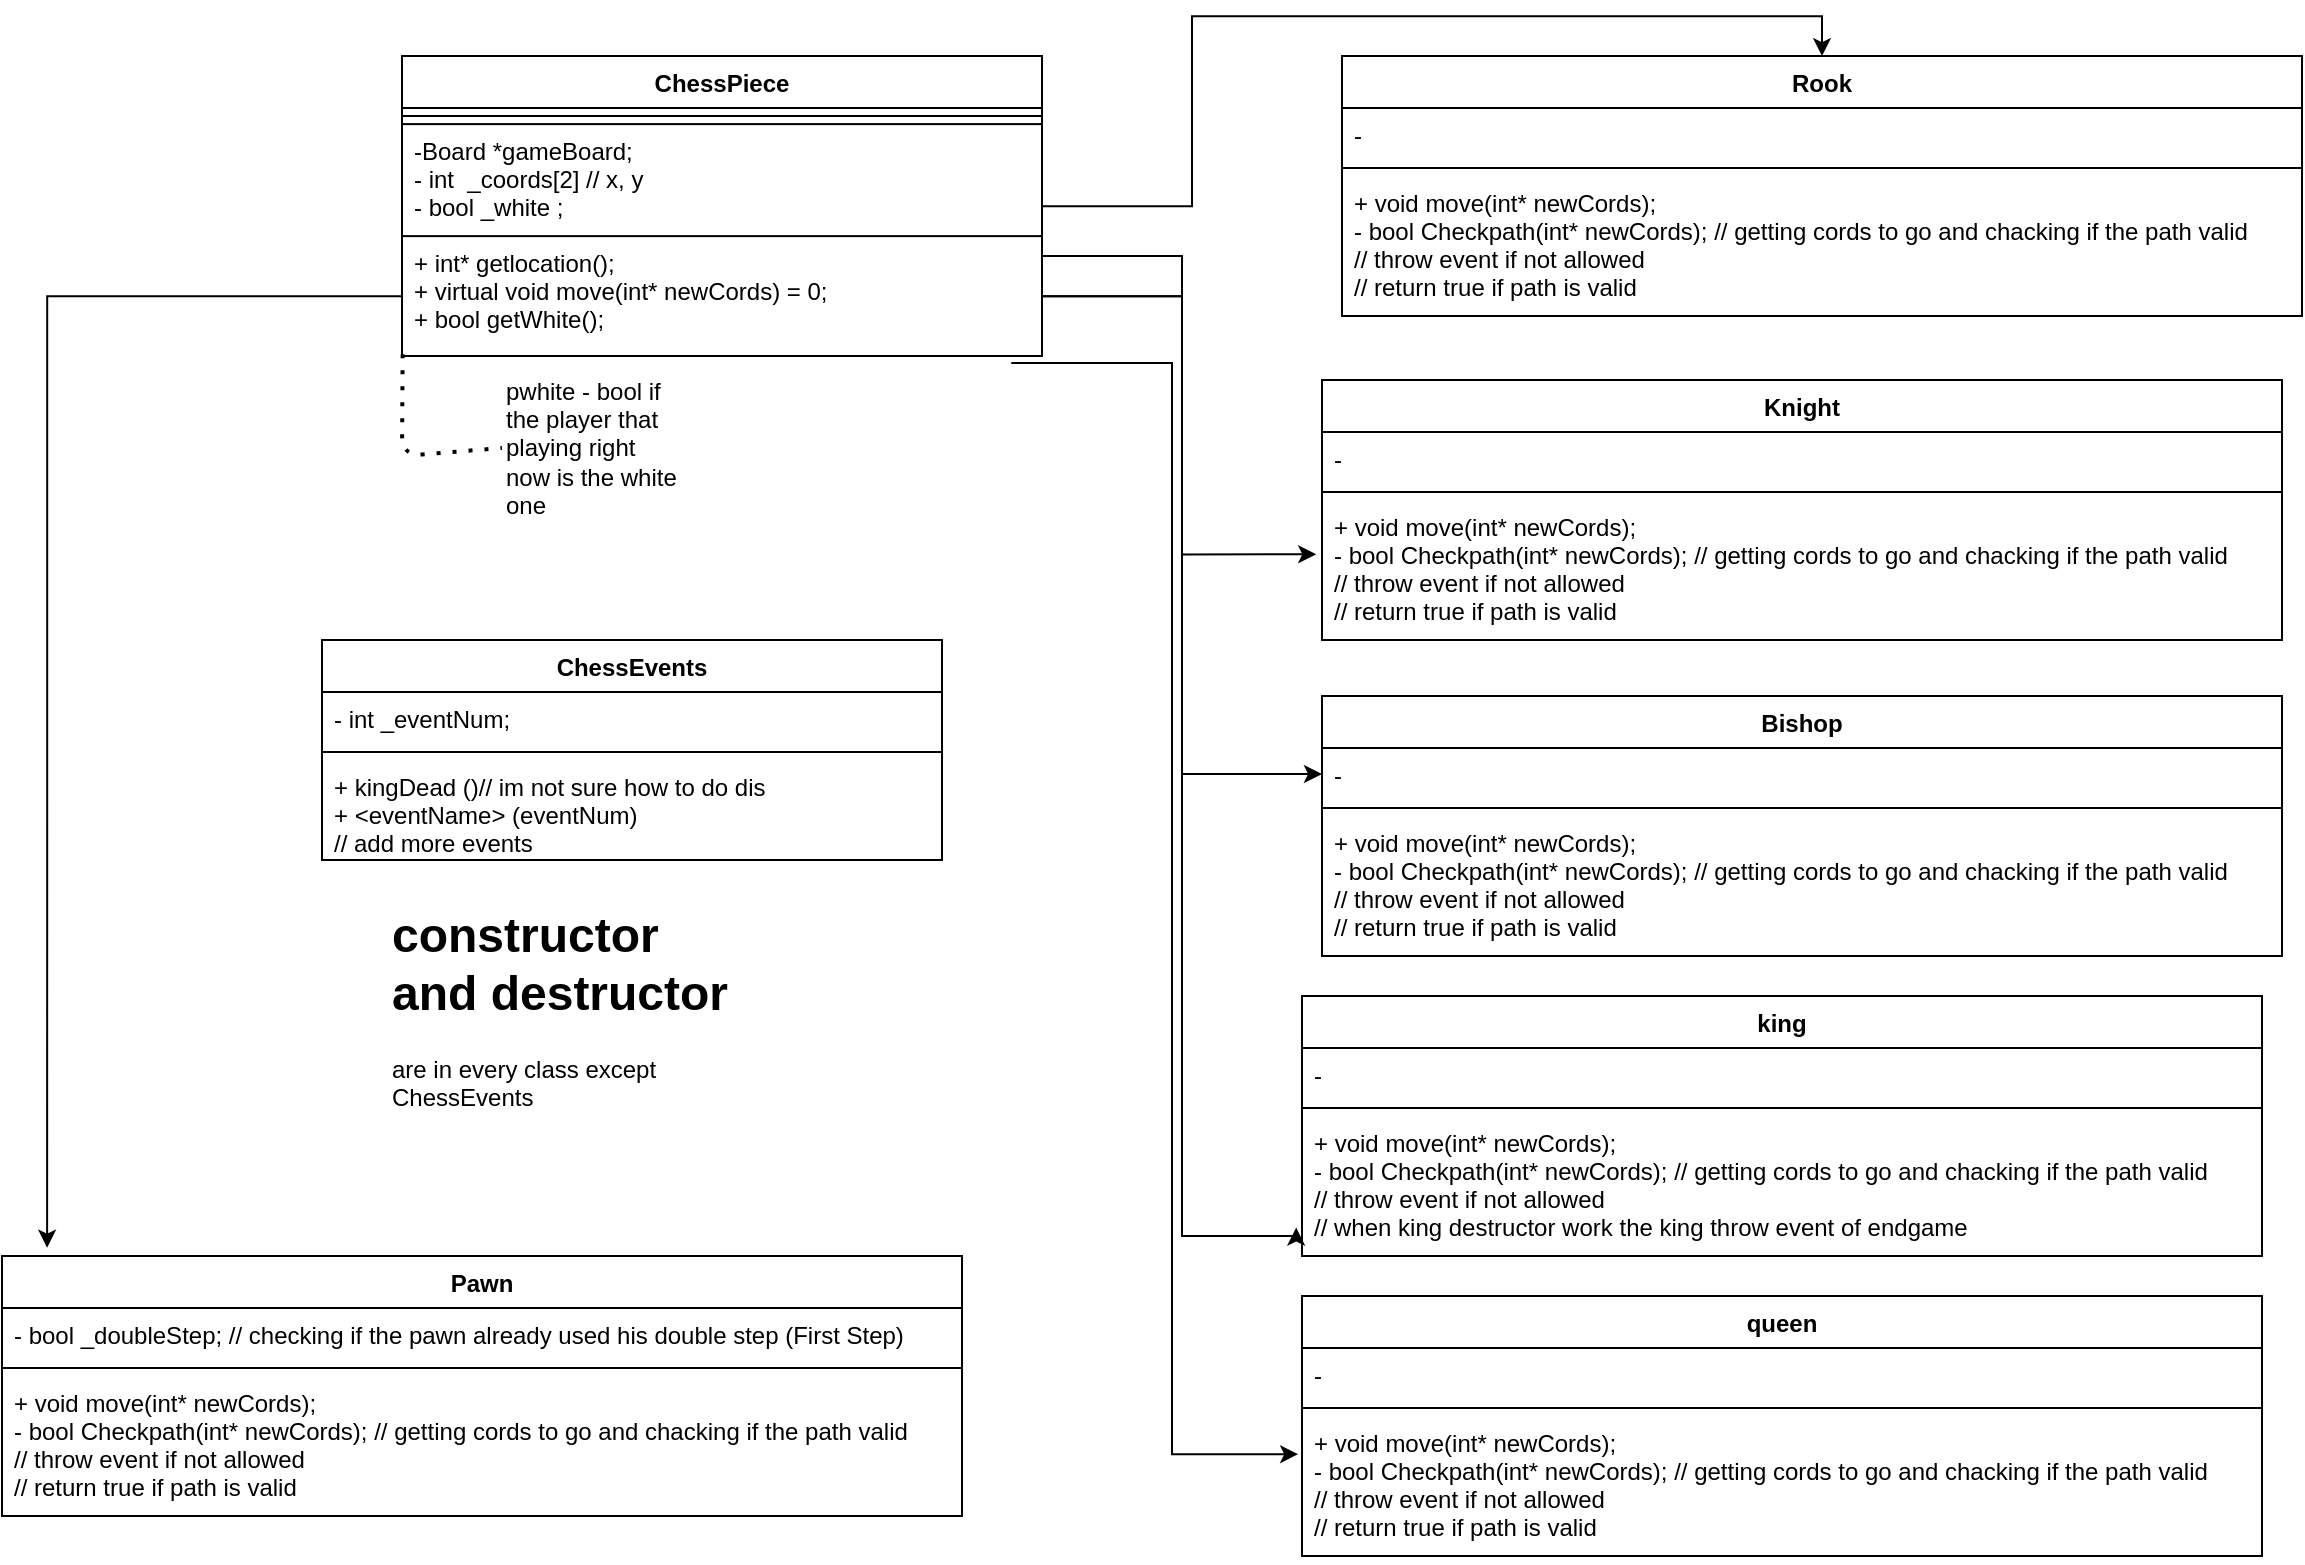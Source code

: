 <mxfile version="14.1.1" type="gitlab" pages="3">
  <diagram name="Object Chess piece" id="5f0bae14-7c28-e335-631c-24af17079c00">
    <mxGraphModel dx="2836" dy="900" grid="1" gridSize="10" guides="1" tooltips="1" connect="1" arrows="1" fold="1" page="1" pageScale="1" pageWidth="1100" pageHeight="850" background="#ffffff" math="0" shadow="0">
      <root>
        <mxCell id="0" />
        <mxCell id="1" parent="0" />
        <mxCell id="RglJ5t-KRBMed7z3Yt4i-37" style="edgeStyle=orthogonalEdgeStyle;rounded=0;orthogonalLoop=1;jettySize=auto;html=1;entryX=0.5;entryY=0;entryDx=0;entryDy=0;" parent="1" source="tPsW-EHSZQML5RoGISPa-4" target="RglJ5t-KRBMed7z3Yt4i-1" edge="1">
          <mxGeometry relative="1" as="geometry" />
        </mxCell>
        <mxCell id="tPsW-EHSZQML5RoGISPa-4" value="ChessPiece" style="swimlane;fontStyle=1;align=center;verticalAlign=top;childLayout=stackLayout;horizontal=1;startSize=26;horizontalStack=0;resizeParent=1;resizeParentMax=0;resizeLast=0;collapsible=1;marginBottom=0;rounded=0;shadow=0;glass=0;sketch=0;" parent="1" vertex="1">
          <mxGeometry x="50" y="50.06" width="320" height="150" as="geometry">
            <mxRectangle x="50" y="20" width="100" height="26" as="alternateBounds" />
          </mxGeometry>
        </mxCell>
        <mxCell id="tPsW-EHSZQML5RoGISPa-6" value="" style="line;strokeWidth=1;fillColor=none;align=left;verticalAlign=middle;spacingTop=-1;spacingLeft=3;spacingRight=3;rotatable=0;labelPosition=right;points=[];portConstraint=eastwest;" parent="tPsW-EHSZQML5RoGISPa-4" vertex="1">
          <mxGeometry y="26" width="320" height="8" as="geometry" />
        </mxCell>
        <mxCell id="tPsW-EHSZQML5RoGISPa-5" value="-Board *gameBoard;&#xa;- int  _coords[2] // x, y&#xa;- bool _white ;&#xa;" style="text;fillColor=none;align=left;verticalAlign=top;spacingLeft=4;spacingRight=4;overflow=hidden;rotatable=0;points=[[0,0.5],[1,0.5]];portConstraint=eastwest;strokeColor=#000000;" parent="tPsW-EHSZQML5RoGISPa-4" vertex="1">
          <mxGeometry y="34" width="320" height="56" as="geometry" />
        </mxCell>
        <mxCell id="tPsW-EHSZQML5RoGISPa-11" value="+ int* getlocation();&#xa;+ virtual void move(int* newCords) = 0;&#xa;+ bool getWhite();&#xa;" style="text;strokeColor=none;fillColor=none;align=left;verticalAlign=top;spacingLeft=4;spacingRight=4;overflow=hidden;rotatable=0;points=[[0,0.5],[1,0.5]];portConstraint=eastwest;" parent="tPsW-EHSZQML5RoGISPa-4" vertex="1">
          <mxGeometry y="90" width="320" height="60" as="geometry" />
        </mxCell>
        <mxCell id="tPsW-EHSZQML5RoGISPa-9" value="pwhite - bool if the player that playing right now is the white one" style="text;html=1;align=left;verticalAlign=middle;whiteSpace=wrap;rounded=0;shadow=0;glass=0;sketch=0;" parent="1" vertex="1">
          <mxGeometry x="100" y="210" width="90" height="72" as="geometry" />
        </mxCell>
        <mxCell id="PEQYyIk9o4jZGY7Ns4qH-7" value="ChessEvents&#xa;" style="swimlane;fontStyle=1;align=center;verticalAlign=top;childLayout=stackLayout;horizontal=1;startSize=26;horizontalStack=0;resizeParent=1;resizeParentMax=0;resizeLast=0;collapsible=1;marginBottom=0;rounded=0;shadow=0;glass=0;sketch=0;strokeColor=#000000;" parent="1" vertex="1">
          <mxGeometry x="10" y="342.06" width="310" height="110" as="geometry" />
        </mxCell>
        <mxCell id="PEQYyIk9o4jZGY7Ns4qH-8" value="- int _eventNum;" style="text;strokeColor=none;fillColor=none;align=left;verticalAlign=top;spacingLeft=4;spacingRight=4;overflow=hidden;rotatable=0;points=[[0,0.5],[1,0.5]];portConstraint=eastwest;" parent="PEQYyIk9o4jZGY7Ns4qH-7" vertex="1">
          <mxGeometry y="26" width="310" height="26" as="geometry" />
        </mxCell>
        <mxCell id="PEQYyIk9o4jZGY7Ns4qH-9" value="" style="line;strokeWidth=1;fillColor=none;align=left;verticalAlign=middle;spacingTop=-1;spacingLeft=3;spacingRight=3;rotatable=0;labelPosition=right;points=[];portConstraint=eastwest;" parent="PEQYyIk9o4jZGY7Ns4qH-7" vertex="1">
          <mxGeometry y="52" width="310" height="8" as="geometry" />
        </mxCell>
        <mxCell id="PEQYyIk9o4jZGY7Ns4qH-10" value="+ kingDead ()// im not sure how to do dis&#xa;+ &lt;eventName&gt; (eventNum)&#xa;// add more events" style="text;strokeColor=none;fillColor=none;align=left;verticalAlign=top;spacingLeft=4;spacingRight=4;overflow=hidden;rotatable=0;points=[[0,0.5],[1,0.5]];portConstraint=eastwest;" parent="PEQYyIk9o4jZGY7Ns4qH-7" vertex="1">
          <mxGeometry y="60" width="310" height="50" as="geometry" />
        </mxCell>
        <mxCell id="RglJ5t-KRBMed7z3Yt4i-1" value="Rook&#xa;" style="swimlane;fontStyle=1;align=center;verticalAlign=top;childLayout=stackLayout;horizontal=1;startSize=26;horizontalStack=0;resizeParent=1;resizeParentMax=0;resizeLast=0;collapsible=1;marginBottom=0;" parent="1" vertex="1">
          <mxGeometry x="520" y="50.06" width="480" height="130" as="geometry" />
        </mxCell>
        <mxCell id="RglJ5t-KRBMed7z3Yt4i-2" value="-" style="text;strokeColor=none;fillColor=none;align=left;verticalAlign=top;spacingLeft=4;spacingRight=4;overflow=hidden;rotatable=0;points=[[0,0.5],[1,0.5]];portConstraint=eastwest;" parent="RglJ5t-KRBMed7z3Yt4i-1" vertex="1">
          <mxGeometry y="26" width="480" height="26" as="geometry" />
        </mxCell>
        <mxCell id="RglJ5t-KRBMed7z3Yt4i-3" value="" style="line;strokeWidth=1;fillColor=none;align=left;verticalAlign=middle;spacingTop=-1;spacingLeft=3;spacingRight=3;rotatable=0;labelPosition=right;points=[];portConstraint=eastwest;" parent="RglJ5t-KRBMed7z3Yt4i-1" vertex="1">
          <mxGeometry y="52" width="480" height="8" as="geometry" />
        </mxCell>
        <mxCell id="RglJ5t-KRBMed7z3Yt4i-4" value="+ void move(int* newCords);&#xa;- bool Checkpath(int* newCords); // getting cords to go and chacking if the path valid&#xa;// throw event if not allowed &#xa;// return true if path is valid&#xa;" style="text;strokeColor=none;fillColor=none;align=left;verticalAlign=top;spacingLeft=4;spacingRight=4;overflow=hidden;rotatable=0;points=[[0,0.5],[1,0.5]];portConstraint=eastwest;" parent="RglJ5t-KRBMed7z3Yt4i-1" vertex="1">
          <mxGeometry y="60" width="480" height="70" as="geometry" />
        </mxCell>
        <mxCell id="RglJ5t-KRBMed7z3Yt4i-39" value="" style="endArrow=none;dashed=1;html=1;dashPattern=1 3;strokeWidth=2;entryX=0;entryY=0.5;entryDx=0;entryDy=0;exitX=0.001;exitY=0.984;exitDx=0;exitDy=0;exitPerimeter=0;" parent="1" source="tPsW-EHSZQML5RoGISPa-11" target="tPsW-EHSZQML5RoGISPa-9" edge="1">
          <mxGeometry width="50" height="50" relative="1" as="geometry">
            <mxPoint x="360" y="150" as="sourcePoint" />
            <mxPoint x="400" y="110" as="targetPoint" />
            <Array as="points">
              <mxPoint x="50" y="250" />
            </Array>
          </mxGeometry>
        </mxCell>
        <mxCell id="8URGRsGb-NthaxYBKnCZ-1" value="Knight&#xa;" style="swimlane;fontStyle=1;align=center;verticalAlign=top;childLayout=stackLayout;horizontal=1;startSize=26;horizontalStack=0;resizeParent=1;resizeParentMax=0;resizeLast=0;collapsible=1;marginBottom=0;" parent="1" vertex="1">
          <mxGeometry x="510" y="212.06" width="480" height="130" as="geometry" />
        </mxCell>
        <mxCell id="8URGRsGb-NthaxYBKnCZ-2" value="-" style="text;strokeColor=none;fillColor=none;align=left;verticalAlign=top;spacingLeft=4;spacingRight=4;overflow=hidden;rotatable=0;points=[[0,0.5],[1,0.5]];portConstraint=eastwest;" parent="8URGRsGb-NthaxYBKnCZ-1" vertex="1">
          <mxGeometry y="26" width="480" height="26" as="geometry" />
        </mxCell>
        <mxCell id="8URGRsGb-NthaxYBKnCZ-3" value="" style="line;strokeWidth=1;fillColor=none;align=left;verticalAlign=middle;spacingTop=-1;spacingLeft=3;spacingRight=3;rotatable=0;labelPosition=right;points=[];portConstraint=eastwest;" parent="8URGRsGb-NthaxYBKnCZ-1" vertex="1">
          <mxGeometry y="52" width="480" height="8" as="geometry" />
        </mxCell>
        <mxCell id="8URGRsGb-NthaxYBKnCZ-4" value="+ void move(int* newCords);&#xa;- bool Checkpath(int* newCords); // getting cords to go and chacking if the path valid&#xa;// throw event if not allowed &#xa;// return true if path is valid&#xa;" style="text;strokeColor=none;fillColor=none;align=left;verticalAlign=top;spacingLeft=4;spacingRight=4;overflow=hidden;rotatable=0;points=[[0,0.5],[1,0.5]];portConstraint=eastwest;" parent="8URGRsGb-NthaxYBKnCZ-1" vertex="1">
          <mxGeometry y="60" width="480" height="70" as="geometry" />
        </mxCell>
        <mxCell id="8URGRsGb-NthaxYBKnCZ-5" value="Bishop&#xa;" style="swimlane;fontStyle=1;align=center;verticalAlign=top;childLayout=stackLayout;horizontal=1;startSize=26;horizontalStack=0;resizeParent=1;resizeParentMax=0;resizeLast=0;collapsible=1;marginBottom=0;" parent="1" vertex="1">
          <mxGeometry x="510" y="370" width="480" height="130" as="geometry" />
        </mxCell>
        <mxCell id="8URGRsGb-NthaxYBKnCZ-6" value="-" style="text;strokeColor=none;fillColor=none;align=left;verticalAlign=top;spacingLeft=4;spacingRight=4;overflow=hidden;rotatable=0;points=[[0,0.5],[1,0.5]];portConstraint=eastwest;" parent="8URGRsGb-NthaxYBKnCZ-5" vertex="1">
          <mxGeometry y="26" width="480" height="26" as="geometry" />
        </mxCell>
        <mxCell id="8URGRsGb-NthaxYBKnCZ-7" value="" style="line;strokeWidth=1;fillColor=none;align=left;verticalAlign=middle;spacingTop=-1;spacingLeft=3;spacingRight=3;rotatable=0;labelPosition=right;points=[];portConstraint=eastwest;" parent="8URGRsGb-NthaxYBKnCZ-5" vertex="1">
          <mxGeometry y="52" width="480" height="8" as="geometry" />
        </mxCell>
        <mxCell id="8URGRsGb-NthaxYBKnCZ-8" value="+ void move(int* newCords);&#xa;- bool Checkpath(int* newCords); // getting cords to go and chacking if the path valid&#xa;// throw event if not allowed &#xa;// return true if path is valid&#xa;" style="text;strokeColor=none;fillColor=none;align=left;verticalAlign=top;spacingLeft=4;spacingRight=4;overflow=hidden;rotatable=0;points=[[0,0.5],[1,0.5]];portConstraint=eastwest;" parent="8URGRsGb-NthaxYBKnCZ-5" vertex="1">
          <mxGeometry y="60" width="480" height="70" as="geometry" />
        </mxCell>
        <mxCell id="8URGRsGb-NthaxYBKnCZ-9" value="queen&#xa;" style="swimlane;fontStyle=1;align=center;verticalAlign=top;childLayout=stackLayout;horizontal=1;startSize=26;horizontalStack=0;resizeParent=1;resizeParentMax=0;resizeLast=0;collapsible=1;marginBottom=0;" parent="1" vertex="1">
          <mxGeometry x="500" y="670" width="480" height="130" as="geometry" />
        </mxCell>
        <mxCell id="8URGRsGb-NthaxYBKnCZ-10" value="-" style="text;strokeColor=none;fillColor=none;align=left;verticalAlign=top;spacingLeft=4;spacingRight=4;overflow=hidden;rotatable=0;points=[[0,0.5],[1,0.5]];portConstraint=eastwest;" parent="8URGRsGb-NthaxYBKnCZ-9" vertex="1">
          <mxGeometry y="26" width="480" height="26" as="geometry" />
        </mxCell>
        <mxCell id="8URGRsGb-NthaxYBKnCZ-11" value="" style="line;strokeWidth=1;fillColor=none;align=left;verticalAlign=middle;spacingTop=-1;spacingLeft=3;spacingRight=3;rotatable=0;labelPosition=right;points=[];portConstraint=eastwest;" parent="8URGRsGb-NthaxYBKnCZ-9" vertex="1">
          <mxGeometry y="52" width="480" height="8" as="geometry" />
        </mxCell>
        <mxCell id="8URGRsGb-NthaxYBKnCZ-12" value="+ void move(int* newCords);&#xa;- bool Checkpath(int* newCords); // getting cords to go and chacking if the path valid&#xa;// throw event if not allowed &#xa;// return true if path is valid&#xa;" style="text;strokeColor=none;fillColor=none;align=left;verticalAlign=top;spacingLeft=4;spacingRight=4;overflow=hidden;rotatable=0;points=[[0,0.5],[1,0.5]];portConstraint=eastwest;" parent="8URGRsGb-NthaxYBKnCZ-9" vertex="1">
          <mxGeometry y="60" width="480" height="70" as="geometry" />
        </mxCell>
        <mxCell id="8URGRsGb-NthaxYBKnCZ-13" value="king&#xa;" style="swimlane;fontStyle=1;align=center;verticalAlign=top;childLayout=stackLayout;horizontal=1;startSize=26;horizontalStack=0;resizeParent=1;resizeParentMax=0;resizeLast=0;collapsible=1;marginBottom=0;" parent="1" vertex="1">
          <mxGeometry x="500" y="520" width="480" height="130" as="geometry" />
        </mxCell>
        <mxCell id="8URGRsGb-NthaxYBKnCZ-14" value="-" style="text;strokeColor=none;fillColor=none;align=left;verticalAlign=top;spacingLeft=4;spacingRight=4;overflow=hidden;rotatable=0;points=[[0,0.5],[1,0.5]];portConstraint=eastwest;" parent="8URGRsGb-NthaxYBKnCZ-13" vertex="1">
          <mxGeometry y="26" width="480" height="26" as="geometry" />
        </mxCell>
        <mxCell id="8URGRsGb-NthaxYBKnCZ-15" value="" style="line;strokeWidth=1;fillColor=none;align=left;verticalAlign=middle;spacingTop=-1;spacingLeft=3;spacingRight=3;rotatable=0;labelPosition=right;points=[];portConstraint=eastwest;" parent="8URGRsGb-NthaxYBKnCZ-13" vertex="1">
          <mxGeometry y="52" width="480" height="8" as="geometry" />
        </mxCell>
        <mxCell id="8URGRsGb-NthaxYBKnCZ-16" value="+ void move(int* newCords);&#xa;- bool Checkpath(int* newCords); // getting cords to go and chacking if the path valid&#xa;// throw event if not allowed &#xa;// when king destructor work the king throw event of endgame" style="text;strokeColor=none;fillColor=none;align=left;verticalAlign=top;spacingLeft=4;spacingRight=4;overflow=hidden;rotatable=0;points=[[0,0.5],[1,0.5]];portConstraint=eastwest;" parent="8URGRsGb-NthaxYBKnCZ-13" vertex="1">
          <mxGeometry y="60" width="480" height="70" as="geometry" />
        </mxCell>
        <mxCell id="8URGRsGb-NthaxYBKnCZ-17" style="edgeStyle=orthogonalEdgeStyle;rounded=0;orthogonalLoop=1;jettySize=auto;html=1;entryX=-0.004;entryY=0.273;entryDx=0;entryDy=0;entryPerimeter=0;exitX=0.952;exitY=1.058;exitDx=0;exitDy=0;exitPerimeter=0;" parent="1" source="tPsW-EHSZQML5RoGISPa-11" target="8URGRsGb-NthaxYBKnCZ-12" edge="1">
          <mxGeometry relative="1" as="geometry" />
        </mxCell>
        <mxCell id="8URGRsGb-NthaxYBKnCZ-19" style="edgeStyle=orthogonalEdgeStyle;rounded=0;orthogonalLoop=1;jettySize=auto;html=1;entryX=-0.006;entryY=0.797;entryDx=0;entryDy=0;entryPerimeter=0;" parent="1" source="tPsW-EHSZQML5RoGISPa-11" target="8URGRsGb-NthaxYBKnCZ-16" edge="1">
          <mxGeometry relative="1" as="geometry">
            <mxPoint x="460" y="640" as="targetPoint" />
            <Array as="points">
              <mxPoint x="440" y="150" />
              <mxPoint x="440" y="640" />
              <mxPoint x="497" y="640" />
            </Array>
          </mxGeometry>
        </mxCell>
        <mxCell id="8URGRsGb-NthaxYBKnCZ-20" style="edgeStyle=orthogonalEdgeStyle;rounded=0;orthogonalLoop=1;jettySize=auto;html=1;entryX=0;entryY=0.5;entryDx=0;entryDy=0;" parent="1" source="tPsW-EHSZQML5RoGISPa-11" target="8URGRsGb-NthaxYBKnCZ-6" edge="1">
          <mxGeometry relative="1" as="geometry" />
        </mxCell>
        <mxCell id="8URGRsGb-NthaxYBKnCZ-21" style="edgeStyle=orthogonalEdgeStyle;rounded=0;orthogonalLoop=1;jettySize=auto;html=1;entryX=-0.006;entryY=0.387;entryDx=0;entryDy=0;entryPerimeter=0;" parent="1" source="tPsW-EHSZQML5RoGISPa-11" target="8URGRsGb-NthaxYBKnCZ-4" edge="1">
          <mxGeometry relative="1" as="geometry" />
        </mxCell>
        <mxCell id="8URGRsGb-NthaxYBKnCZ-22" value="Pawn&#xa;" style="swimlane;fontStyle=1;align=center;verticalAlign=top;childLayout=stackLayout;horizontal=1;startSize=26;horizontalStack=0;resizeParent=1;resizeParentMax=0;resizeLast=0;collapsible=1;marginBottom=0;" parent="1" vertex="1">
          <mxGeometry x="-150" y="650" width="480" height="130" as="geometry" />
        </mxCell>
        <mxCell id="8URGRsGb-NthaxYBKnCZ-23" value="- bool _doubleStep; // checking if the pawn already used his double step (First Step)" style="text;strokeColor=none;fillColor=none;align=left;verticalAlign=top;spacingLeft=4;spacingRight=4;overflow=hidden;rotatable=0;points=[[0,0.5],[1,0.5]];portConstraint=eastwest;" parent="8URGRsGb-NthaxYBKnCZ-22" vertex="1">
          <mxGeometry y="26" width="480" height="26" as="geometry" />
        </mxCell>
        <mxCell id="8URGRsGb-NthaxYBKnCZ-24" value="" style="line;strokeWidth=1;fillColor=none;align=left;verticalAlign=middle;spacingTop=-1;spacingLeft=3;spacingRight=3;rotatable=0;labelPosition=right;points=[];portConstraint=eastwest;" parent="8URGRsGb-NthaxYBKnCZ-22" vertex="1">
          <mxGeometry y="52" width="480" height="8" as="geometry" />
        </mxCell>
        <mxCell id="8URGRsGb-NthaxYBKnCZ-25" value="+ void move(int* newCords);&#xa;- bool Checkpath(int* newCords); // getting cords to go and chacking if the path valid&#xa;// throw event if not allowed &#xa;// return true if path is valid&#xa;" style="text;strokeColor=none;fillColor=none;align=left;verticalAlign=top;spacingLeft=4;spacingRight=4;overflow=hidden;rotatable=0;points=[[0,0.5],[1,0.5]];portConstraint=eastwest;" parent="8URGRsGb-NthaxYBKnCZ-22" vertex="1">
          <mxGeometry y="60" width="480" height="70" as="geometry" />
        </mxCell>
        <mxCell id="8URGRsGb-NthaxYBKnCZ-26" style="edgeStyle=orthogonalEdgeStyle;rounded=0;orthogonalLoop=1;jettySize=auto;html=1;entryX=0.047;entryY=-0.032;entryDx=0;entryDy=0;entryPerimeter=0;" parent="1" source="tPsW-EHSZQML5RoGISPa-11" target="8URGRsGb-NthaxYBKnCZ-22" edge="1">
          <mxGeometry relative="1" as="geometry" />
        </mxCell>
        <mxCell id="j_AmPq53fzwSkY8-xVPl-1" value="&lt;h1&gt;constructor&lt;br&gt;and destructor&lt;/h1&gt;&lt;div&gt;are in every class except ChessEvents&lt;/div&gt;" style="text;html=1;strokeColor=none;fillColor=none;spacing=5;spacingTop=-20;whiteSpace=wrap;overflow=hidden;rounded=0;" parent="1" vertex="1">
          <mxGeometry x="40" y="470" width="190" height="120" as="geometry" />
        </mxCell>
      </root>
    </mxGraphModel>
  </diagram>
  <diagram id="EnrxKj8IyKFMY79Fy4lM" name="Chess Board">
    <mxGraphModel dx="1589" dy="879" grid="1" gridSize="10" guides="1" tooltips="1" connect="1" arrows="1" fold="1" page="1" pageScale="1" pageWidth="850" pageHeight="1100" math="0" shadow="0">
      <root>
        <mxCell id="UpVdrXvw_2DDXxn-o3Fd-0" />
        <mxCell id="UpVdrXvw_2DDXxn-o3Fd-1" parent="UpVdrXvw_2DDXxn-o3Fd-0" />
        <mxCell id="UpVdrXvw_2DDXxn-o3Fd-2" value="Board&#xa;" style="swimlane;fontStyle=1;align=center;verticalAlign=top;childLayout=stackLayout;horizontal=1;startSize=26;horizontalStack=0;resizeParent=1;resizeParentMax=0;resizeLast=0;collapsible=1;marginBottom=0;rounded=0;shadow=0;glass=0;sketch=0;strokeColor=#000000;" parent="UpVdrXvw_2DDXxn-o3Fd-1" vertex="1">
          <mxGeometry x="130" y="30" width="430" height="230" as="geometry" />
        </mxCell>
        <mxCell id="UpVdrXvw_2DDXxn-o3Fd-3" value="- ChessPiece* boardpiece[8][8];&#xa;// nullptr - no piece&#xa;// everything else - piece&#xa;" style="text;strokeColor=none;fillColor=none;align=left;verticalAlign=top;spacingLeft=4;spacingRight=4;overflow=hidden;rotatable=0;points=[[0,0.5],[1,0.5]];portConstraint=eastwest;" parent="UpVdrXvw_2DDXxn-o3Fd-2" vertex="1">
          <mxGeometry y="26" width="430" height="64" as="geometry" />
        </mxCell>
        <mxCell id="UpVdrXvw_2DDXxn-o3Fd-4" value="" style="line;strokeWidth=1;fillColor=none;align=left;verticalAlign=middle;spacingTop=-1;spacingLeft=3;spacingRight=3;rotatable=0;labelPosition=right;points=[];portConstraint=eastwest;" parent="UpVdrXvw_2DDXxn-o3Fd-2" vertex="1">
          <mxGeometry y="90" width="430" height="8" as="geometry" />
        </mxCell>
        <mxCell id="UpVdrXvw_2DDXxn-o3Fd-5" value="+ ChessPiece* getBoard();&#xa;+ string getBoardString();&#xa;+ ChessPiece* CheckCord(int cords[2]); // return null if no piece in place&#xa;+ void move(int oldCords[2], int newcord[2], chessPiece* piece);&#xa;- void ResetBoard();&#xa;" style="text;strokeColor=none;fillColor=none;align=left;verticalAlign=top;spacingLeft=4;spacingRight=4;overflow=hidden;rotatable=0;points=[[0,0.5],[1,0.5]];portConstraint=eastwest;" parent="UpVdrXvw_2DDXxn-o3Fd-2" vertex="1">
          <mxGeometry y="98" width="430" height="132" as="geometry" />
        </mxCell>
      </root>
    </mxGraphModel>
  </diagram>
  <diagram id="5F9SGy65BwG71BM6AFxV" name="whiteboard">
    <mxGraphModel dx="1240" dy="1743" grid="1" gridSize="10" guides="1" tooltips="1" connect="1" arrows="1" fold="1" page="1" pageScale="1" pageWidth="850" pageHeight="1100" math="0" shadow="0">
      <root>
        <mxCell id="hZKB4Yb7iVJiPmOkkk5n-0" />
        <mxCell id="hZKB4Yb7iVJiPmOkkk5n-1" parent="hZKB4Yb7iVJiPmOkkk5n-0" />
        <mxCell id="hZKB4Yb7iVJiPmOkkk5n-4" style="edgeStyle=orthogonalEdgeStyle;rounded=0;orthogonalLoop=1;jettySize=auto;html=1;entryX=1;entryY=0.5;entryDx=0;entryDy=0;" edge="1" parent="hZKB4Yb7iVJiPmOkkk5n-1" source="hZKB4Yb7iVJiPmOkkk5n-2">
          <mxGeometry relative="1" as="geometry">
            <mxPoint x="128.0" y="134" as="targetPoint" />
          </mxGeometry>
        </mxCell>
        <mxCell id="hZKB4Yb7iVJiPmOkkk5n-5" style="edgeStyle=orthogonalEdgeStyle;rounded=0;orthogonalLoop=1;jettySize=auto;html=1;exitX=1;exitY=0.5;exitDx=0;exitDy=0;" edge="1" parent="hZKB4Yb7iVJiPmOkkk5n-1" source="hZKB4Yb7iVJiPmOkkk5n-2">
          <mxGeometry relative="1" as="geometry">
            <mxPoint x="690.0" y="134.143" as="targetPoint" />
          </mxGeometry>
        </mxCell>
        <mxCell id="hZKB4Yb7iVJiPmOkkk5n-6" style="edgeStyle=orthogonalEdgeStyle;rounded=0;orthogonalLoop=1;jettySize=auto;html=1;exitX=0.5;exitY=1;exitDx=0;exitDy=0;" edge="1" parent="hZKB4Yb7iVJiPmOkkk5n-1" source="hZKB4Yb7iVJiPmOkkk5n-2">
          <mxGeometry relative="1" as="geometry">
            <mxPoint x="384.286" y="420" as="targetPoint" />
          </mxGeometry>
        </mxCell>
        <mxCell id="hZKB4Yb7iVJiPmOkkk5n-7" style="edgeStyle=orthogonalEdgeStyle;rounded=0;orthogonalLoop=1;jettySize=auto;html=1;exitX=1;exitY=1;exitDx=0;exitDy=0;" edge="1" parent="hZKB4Yb7iVJiPmOkkk5n-1" source="hZKB4Yb7iVJiPmOkkk5n-2">
          <mxGeometry relative="1" as="geometry">
            <mxPoint x="670.0" y="430" as="targetPoint" />
          </mxGeometry>
        </mxCell>
        <mxCell id="hZKB4Yb7iVJiPmOkkk5n-8" style="edgeStyle=orthogonalEdgeStyle;rounded=0;orthogonalLoop=1;jettySize=auto;html=1;exitX=0;exitY=1;exitDx=0;exitDy=0;" edge="1" parent="hZKB4Yb7iVJiPmOkkk5n-1" source="hZKB4Yb7iVJiPmOkkk5n-2">
          <mxGeometry relative="1" as="geometry">
            <mxPoint x="90" y="400" as="targetPoint" />
          </mxGeometry>
        </mxCell>
        <mxCell id="hZKB4Yb7iVJiPmOkkk5n-9" style="edgeStyle=orthogonalEdgeStyle;rounded=0;orthogonalLoop=1;jettySize=auto;html=1;exitX=0.5;exitY=0;exitDx=0;exitDy=0;" edge="1" parent="hZKB4Yb7iVJiPmOkkk5n-1" source="hZKB4Yb7iVJiPmOkkk5n-2">
          <mxGeometry relative="1" as="geometry">
            <mxPoint x="370" y="-30" as="targetPoint" />
          </mxGeometry>
        </mxCell>
        <mxCell id="hZKB4Yb7iVJiPmOkkk5n-10" style="edgeStyle=orthogonalEdgeStyle;rounded=0;orthogonalLoop=1;jettySize=auto;html=1;exitX=1;exitY=0;exitDx=0;exitDy=0;" edge="1" parent="hZKB4Yb7iVJiPmOkkk5n-1" source="hZKB4Yb7iVJiPmOkkk5n-2">
          <mxGeometry relative="1" as="geometry">
            <mxPoint x="690.0" y="-40" as="targetPoint" />
          </mxGeometry>
        </mxCell>
        <mxCell id="hZKB4Yb7iVJiPmOkkk5n-11" style="edgeStyle=orthogonalEdgeStyle;rounded=0;orthogonalLoop=1;jettySize=auto;html=1;exitX=0;exitY=0;exitDx=0;exitDy=0;" edge="1" parent="hZKB4Yb7iVJiPmOkkk5n-1" source="hZKB4Yb7iVJiPmOkkk5n-2">
          <mxGeometry relative="1" as="geometry">
            <mxPoint x="140" y="-50" as="targetPoint" />
          </mxGeometry>
        </mxCell>
        <mxCell id="hZKB4Yb7iVJiPmOkkk5n-2" value="" style="shape=image;html=1;verticalAlign=top;verticalLabelPosition=bottom;labelBackgroundColor=#ffffff;imageAspect=0;aspect=fixed;image=https://cdn0.iconfinder.com/data/icons/business-management-3-4/256/m-44-128.png" vertex="1" parent="hZKB4Yb7iVJiPmOkkk5n-1">
          <mxGeometry x="320" y="70" width="128" height="128" as="geometry" />
        </mxCell>
        <mxCell id="hZKB4Yb7iVJiPmOkkk5n-3" value="" style="shape=image;html=1;verticalAlign=top;verticalLabelPosition=bottom;labelBackgroundColor=#ffffff;imageAspect=0;aspect=fixed;image=https://cdn3.iconfinder.com/data/icons/chess-7/100/white_king-128.png" vertex="1" parent="hZKB4Yb7iVJiPmOkkk5n-1">
          <mxGeometry x="10" y="60" width="128" height="128" as="geometry" />
        </mxCell>
      </root>
    </mxGraphModel>
  </diagram>
</mxfile>
